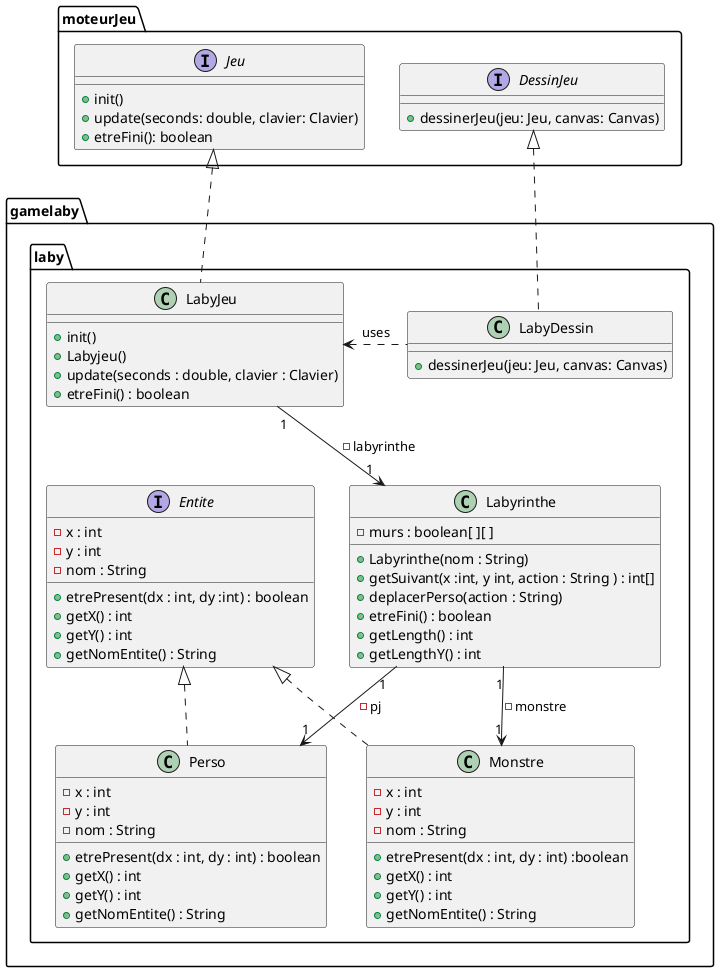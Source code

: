 
@startuml
package moteurJeu{
interface Jeu{
+ init()
+ update(seconds: double, clavier: Clavier)
+ etreFini(): boolean
}


interface DessinJeu {
+ dessinerJeu(jeu: Jeu, canvas: Canvas)
}
}
package gamelaby.laby{
    class LabyDessin{
        + dessinerJeu(jeu: Jeu, canvas: Canvas)
    }

DessinJeu <|.. LabyDessin
    class LabyJeu{
        +init()
        +Labyjeu()
        +update(seconds : double, clavier : Clavier)
        +etreFini() : boolean
        }

Jeu <|.. LabyJeu

    class Labyrinthe{
        -murs : boolean[ ][ ]
        +Labyrinthe(nom : String)
        +getSuivant(x :int, y int, action : String ) : int[]
        +deplacerPerso(action : String)
        +etreFini() : boolean
        +getLength() : int
        +getLengthY() : int

    }
LabyJeu "1" --> "1" Labyrinthe : -labyrinthe
    interface Entite {
        -x : int
        -y : int
        -nom : String
        +etrePresent(dx : int, dy :int) : boolean
        + getX() : int
        + getY() : int
        + getNomEntite() : String

    }
    class Perso{
    -x : int
    -y : int
    - nom : String
    +etrePresent(dx : int, dy : int) : boolean
    +getX() : int
    +getY() : int
    +getNomEntite() : String
    }
    class Monstre{
    -x : int
    -y : int
    -nom : String
    +etrePresent(dx : int, dy : int) :boolean
    +getX() : int
    +getY() : int
    +getNomEntite() : String
    }
 Entite <|.. Perso
 Entite <|.. Monstre
 Labyrinthe "1" --> "1" Perso : -pj
 Labyrinthe "1" --> "1" Monstre : -monstre
 LabyJeu <. LabyDessin:uses
    }



@enduml